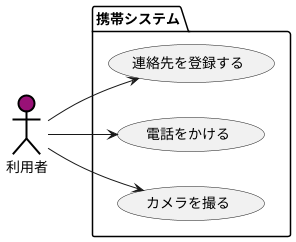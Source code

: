 @startuml ユースケース図
left to right direction
actor 利用者 #991177;line:black;line.bold;
package 携帯システム {
usecase 連絡先を登録する
usecase 電話をかける
usecase カメラを撮る
}
利用者 --> 連絡先を登録する
利用者 --> 電話をかける
利用者 --> カメラを撮る
@enduml